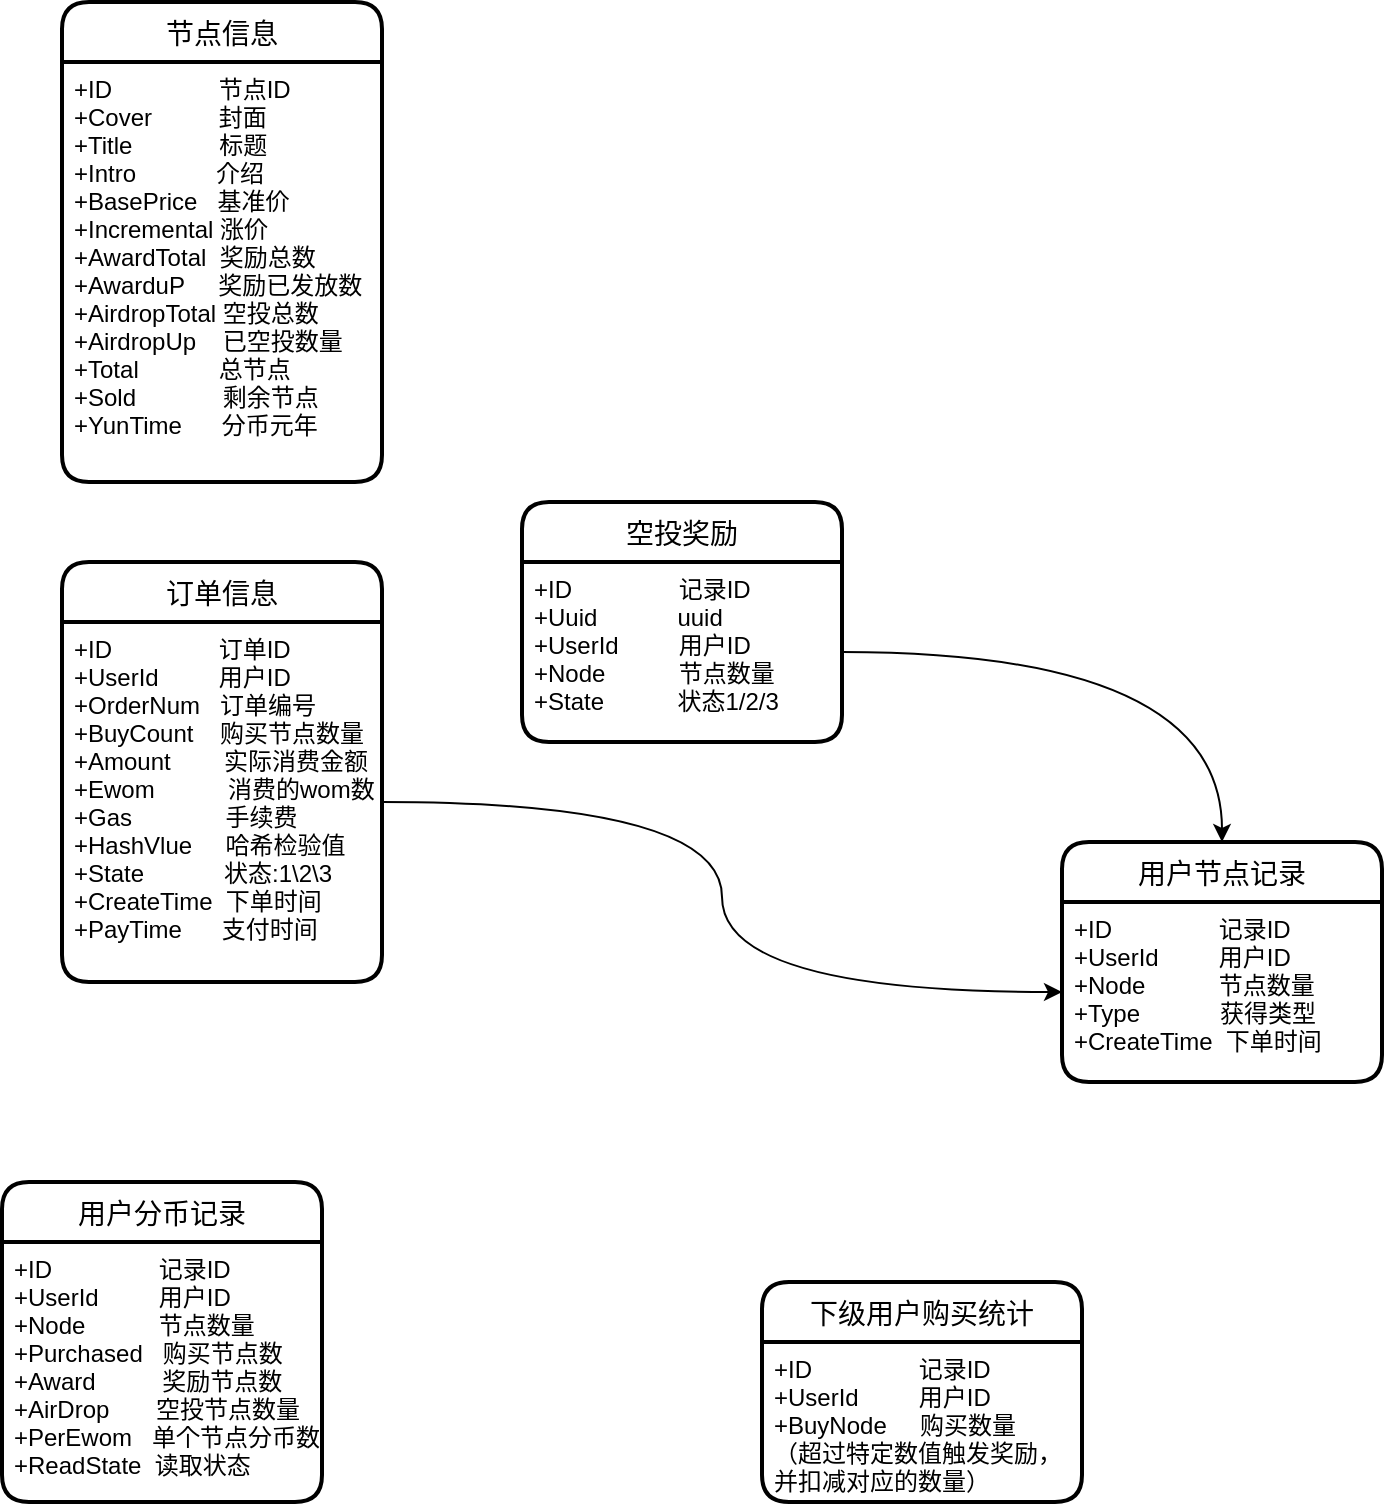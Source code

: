 <mxfile version="17.4.5" type="github">
  <diagram id="PLU3RgHzDewYcSfC9EKs" name="Page-1">
    <mxGraphModel dx="1780" dy="999" grid="1" gridSize="10" guides="1" tooltips="1" connect="1" arrows="1" fold="1" page="0" pageScale="1" pageWidth="827" pageHeight="1169" math="0" shadow="0">
      <root>
        <mxCell id="0" />
        <mxCell id="1" parent="0" />
        <mxCell id="AkYh8S7NBgBzP_F2tKcM-1" value="节点信息" style="swimlane;childLayout=stackLayout;horizontal=1;startSize=30;horizontalStack=0;rounded=1;fontSize=14;fontStyle=0;strokeWidth=2;resizeParent=0;resizeLast=1;shadow=0;dashed=0;align=center;" vertex="1" parent="1">
          <mxGeometry x="-600" y="280" width="160" height="240" as="geometry" />
        </mxCell>
        <mxCell id="AkYh8S7NBgBzP_F2tKcM-2" value="+ID                节点ID&#xa;+Cover          封面&#xa;+Title             标题&#xa;+Intro            介绍&#xa;+BasePrice   基准价&#xa;+Incremental 涨价&#xa;+AwardTotal  奖励总数&#xa;+AwarduP     奖励已发放数&#xa;+AirdropTotal 空投总数&#xa;+AirdropUp    已空投数量&#xa;+Total            总节点&#xa;+Sold             剩余节点&#xa;+YunTime      分币元年" style="align=left;strokeColor=none;fillColor=none;spacingLeft=4;fontSize=12;verticalAlign=top;resizable=0;rotatable=0;part=1;" vertex="1" parent="AkYh8S7NBgBzP_F2tKcM-1">
          <mxGeometry y="30" width="160" height="210" as="geometry" />
        </mxCell>
        <mxCell id="AkYh8S7NBgBzP_F2tKcM-3" value="订单信息" style="swimlane;childLayout=stackLayout;horizontal=1;startSize=30;horizontalStack=0;rounded=1;fontSize=14;fontStyle=0;strokeWidth=2;resizeParent=0;resizeLast=1;shadow=0;dashed=0;align=center;" vertex="1" parent="1">
          <mxGeometry x="-600" y="560" width="160" height="210" as="geometry" />
        </mxCell>
        <mxCell id="AkYh8S7NBgBzP_F2tKcM-4" value="+ID                订单ID&#xa;+UserId         用户ID&#xa;+OrderNum   订单编号&#xa;+BuyCount    购买节点数量&#xa;+Amount        实际消费金额&#xa;+Ewom           消费的wom数&#xa;+Gas              手续费&#xa;+HashVlue     哈希检验值&#xa;+State            状态:1\2\3&#xa;+CreateTime  下单时间&#xa;+PayTime      支付时间" style="align=left;strokeColor=none;fillColor=none;spacingLeft=4;fontSize=12;verticalAlign=top;resizable=0;rotatable=0;part=1;" vertex="1" parent="AkYh8S7NBgBzP_F2tKcM-3">
          <mxGeometry y="30" width="160" height="180" as="geometry" />
        </mxCell>
        <mxCell id="AkYh8S7NBgBzP_F2tKcM-5" value="用户节点记录" style="swimlane;childLayout=stackLayout;horizontal=1;startSize=30;horizontalStack=0;rounded=1;fontSize=14;fontStyle=0;strokeWidth=2;resizeParent=0;resizeLast=1;shadow=0;dashed=0;align=center;" vertex="1" parent="1">
          <mxGeometry x="-100" y="700" width="160" height="120" as="geometry" />
        </mxCell>
        <mxCell id="AkYh8S7NBgBzP_F2tKcM-6" value="+ID                记录ID&#xa;+UserId         用户ID&#xa;+Node           节点数量&#xa;+Type            获得类型&#xa;+CreateTime  下单时间" style="align=left;strokeColor=none;fillColor=none;spacingLeft=4;fontSize=12;verticalAlign=top;resizable=0;rotatable=0;part=1;" vertex="1" parent="AkYh8S7NBgBzP_F2tKcM-5">
          <mxGeometry y="30" width="160" height="90" as="geometry" />
        </mxCell>
        <mxCell id="AkYh8S7NBgBzP_F2tKcM-7" value="用户分币记录" style="swimlane;childLayout=stackLayout;horizontal=1;startSize=30;horizontalStack=0;rounded=1;fontSize=14;fontStyle=0;strokeWidth=2;resizeParent=0;resizeLast=1;shadow=0;dashed=0;align=center;" vertex="1" parent="1">
          <mxGeometry x="-630" y="870" width="160" height="160" as="geometry" />
        </mxCell>
        <mxCell id="AkYh8S7NBgBzP_F2tKcM-8" value="+ID                记录ID&#xa;+UserId         用户ID&#xa;+Node           节点数量&#xa;+Purchased   购买节点数&#xa;+Award          奖励节点数&#xa;+AirDrop       空投节点数量&#xa;+PerEwom   单个节点分币数&#xa;+ReadState  读取状态&#xa;&#xa;" style="align=left;strokeColor=none;fillColor=none;spacingLeft=4;fontSize=12;verticalAlign=top;resizable=0;rotatable=0;part=1;" vertex="1" parent="AkYh8S7NBgBzP_F2tKcM-7">
          <mxGeometry y="30" width="160" height="130" as="geometry" />
        </mxCell>
        <mxCell id="AkYh8S7NBgBzP_F2tKcM-9" value="空投奖励" style="swimlane;childLayout=stackLayout;horizontal=1;startSize=30;horizontalStack=0;rounded=1;fontSize=14;fontStyle=0;strokeWidth=2;resizeParent=0;resizeLast=1;shadow=0;dashed=0;align=center;" vertex="1" parent="1">
          <mxGeometry x="-370" y="530" width="160" height="120" as="geometry" />
        </mxCell>
        <mxCell id="AkYh8S7NBgBzP_F2tKcM-10" value="+ID                记录ID&#xa;+Uuid            uuid&#xa;+UserId         用户ID&#xa;+Node           节点数量&#xa;+State           状态1/2/3" style="align=left;strokeColor=none;fillColor=none;spacingLeft=4;fontSize=12;verticalAlign=top;resizable=0;rotatable=0;part=1;" vertex="1" parent="AkYh8S7NBgBzP_F2tKcM-9">
          <mxGeometry y="30" width="160" height="90" as="geometry" />
        </mxCell>
        <mxCell id="AkYh8S7NBgBzP_F2tKcM-13" style="edgeStyle=orthogonalEdgeStyle;rounded=0;orthogonalLoop=1;jettySize=auto;html=1;entryX=0;entryY=0.5;entryDx=0;entryDy=0;curved=1;" edge="1" parent="1" source="AkYh8S7NBgBzP_F2tKcM-4" target="AkYh8S7NBgBzP_F2tKcM-6">
          <mxGeometry relative="1" as="geometry" />
        </mxCell>
        <mxCell id="AkYh8S7NBgBzP_F2tKcM-14" style="edgeStyle=orthogonalEdgeStyle;curved=1;rounded=0;orthogonalLoop=1;jettySize=auto;html=1;entryX=0.5;entryY=0;entryDx=0;entryDy=0;" edge="1" parent="1" source="AkYh8S7NBgBzP_F2tKcM-10" target="AkYh8S7NBgBzP_F2tKcM-5">
          <mxGeometry relative="1" as="geometry" />
        </mxCell>
        <mxCell id="AkYh8S7NBgBzP_F2tKcM-15" value="下级用户购买统计" style="swimlane;childLayout=stackLayout;horizontal=1;startSize=30;horizontalStack=0;rounded=1;fontSize=14;fontStyle=0;strokeWidth=2;resizeParent=0;resizeLast=1;shadow=0;dashed=0;align=center;" vertex="1" parent="1">
          <mxGeometry x="-250" y="920" width="160" height="110" as="geometry" />
        </mxCell>
        <mxCell id="AkYh8S7NBgBzP_F2tKcM-16" value="+ID                记录ID&#xa;+UserId         用户ID&#xa;+BuyNode     购买数量&#xa;（超过特定数值触发奖励，&#xa;并扣减对应的数量）" style="align=left;strokeColor=none;fillColor=none;spacingLeft=4;fontSize=12;verticalAlign=top;resizable=0;rotatable=0;part=1;" vertex="1" parent="AkYh8S7NBgBzP_F2tKcM-15">
          <mxGeometry y="30" width="160" height="80" as="geometry" />
        </mxCell>
      </root>
    </mxGraphModel>
  </diagram>
</mxfile>
